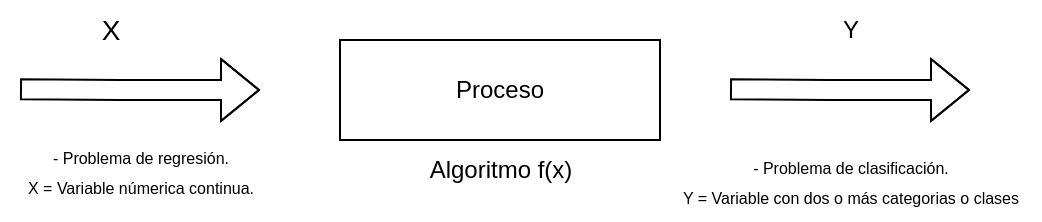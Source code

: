 <mxfile version="27.0.5">
  <diagram name="Página-1" id="Tp3v6QQYUwOENjYpUBch">
    <mxGraphModel dx="1042" dy="567" grid="1" gridSize="10" guides="1" tooltips="1" connect="1" arrows="1" fold="1" page="1" pageScale="1" pageWidth="827" pageHeight="1169" math="0" shadow="0">
      <root>
        <mxCell id="0" />
        <mxCell id="1" parent="0" />
        <mxCell id="AWlWOE0TuNi0cQey60MC-2" value="" style="shape=flexArrow;endArrow=classic;html=1;rounded=0;" edge="1" parent="1">
          <mxGeometry width="50" height="50" relative="1" as="geometry">
            <mxPoint x="180" y="214.58" as="sourcePoint" />
            <mxPoint x="300" y="215" as="targetPoint" />
            <Array as="points">
              <mxPoint x="230" y="215" />
            </Array>
          </mxGeometry>
        </mxCell>
        <mxCell id="AWlWOE0TuNi0cQey60MC-5" value="Proceso" style="rounded=0;whiteSpace=wrap;html=1;" vertex="1" parent="1">
          <mxGeometry x="340" y="190" width="160" height="50" as="geometry" />
        </mxCell>
        <mxCell id="AWlWOE0TuNi0cQey60MC-6" value="&lt;font style=&quot;font-size: 14px;&quot;&gt;X&lt;/font&gt;" style="text;html=1;align=center;verticalAlign=middle;resizable=0;points=[];autosize=1;strokeColor=none;fillColor=none;" vertex="1" parent="1">
          <mxGeometry x="210" y="170" width="30" height="30" as="geometry" />
        </mxCell>
        <mxCell id="AWlWOE0TuNi0cQey60MC-7" value="Y" style="text;html=1;align=center;verticalAlign=middle;resizable=0;points=[];autosize=1;strokeColor=none;fillColor=none;" vertex="1" parent="1">
          <mxGeometry x="580" y="170" width="30" height="30" as="geometry" />
        </mxCell>
        <mxCell id="AWlWOE0TuNi0cQey60MC-8" value="Algoritmo f(x)" style="text;html=1;align=center;verticalAlign=middle;resizable=0;points=[];autosize=1;strokeColor=none;fillColor=none;" vertex="1" parent="1">
          <mxGeometry x="375" y="240" width="90" height="30" as="geometry" />
        </mxCell>
        <mxCell id="AWlWOE0TuNi0cQey60MC-9" value="&lt;font style=&quot;font-size: 8px;&quot;&gt;- Problema de regresión.&lt;/font&gt;&lt;div&gt;&lt;font style=&quot;font-size: 8px;&quot;&gt;X = Variable númerica continua.&lt;/font&gt;&lt;/div&gt;" style="text;html=1;align=center;verticalAlign=middle;resizable=0;points=[];autosize=1;strokeColor=none;fillColor=none;" vertex="1" parent="1">
          <mxGeometry x="170" y="235" width="140" height="40" as="geometry" />
        </mxCell>
        <mxCell id="AWlWOE0TuNi0cQey60MC-10" value="&lt;div style=&quot;&quot;&gt;&lt;span style=&quot;background-color: transparent; color: light-dark(rgb(0, 0, 0), rgb(255, 255, 255));&quot;&gt;&lt;font style=&quot;font-size: 8px;&quot;&gt;- Problema de clasificación.&lt;/font&gt;&lt;/span&gt;&lt;/div&gt;&lt;div style=&quot;&quot;&gt;&lt;font style=&quot;font-size: 8px;&quot;&gt;Y = Variable con dos o más categorias o clases&lt;/font&gt;&lt;/div&gt;" style="text;html=1;align=center;verticalAlign=middle;resizable=0;points=[];autosize=1;strokeColor=none;fillColor=none;" vertex="1" parent="1">
          <mxGeometry x="500" y="240" width="190" height="40" as="geometry" />
        </mxCell>
        <mxCell id="AWlWOE0TuNi0cQey60MC-11" value="" style="shape=flexArrow;endArrow=classic;html=1;rounded=0;" edge="1" parent="1">
          <mxGeometry width="50" height="50" relative="1" as="geometry">
            <mxPoint x="535" y="214.58" as="sourcePoint" />
            <mxPoint x="655" y="215.0" as="targetPoint" />
            <Array as="points">
              <mxPoint x="535" y="214.58" />
              <mxPoint x="585" y="215.0" />
            </Array>
          </mxGeometry>
        </mxCell>
      </root>
    </mxGraphModel>
  </diagram>
</mxfile>
